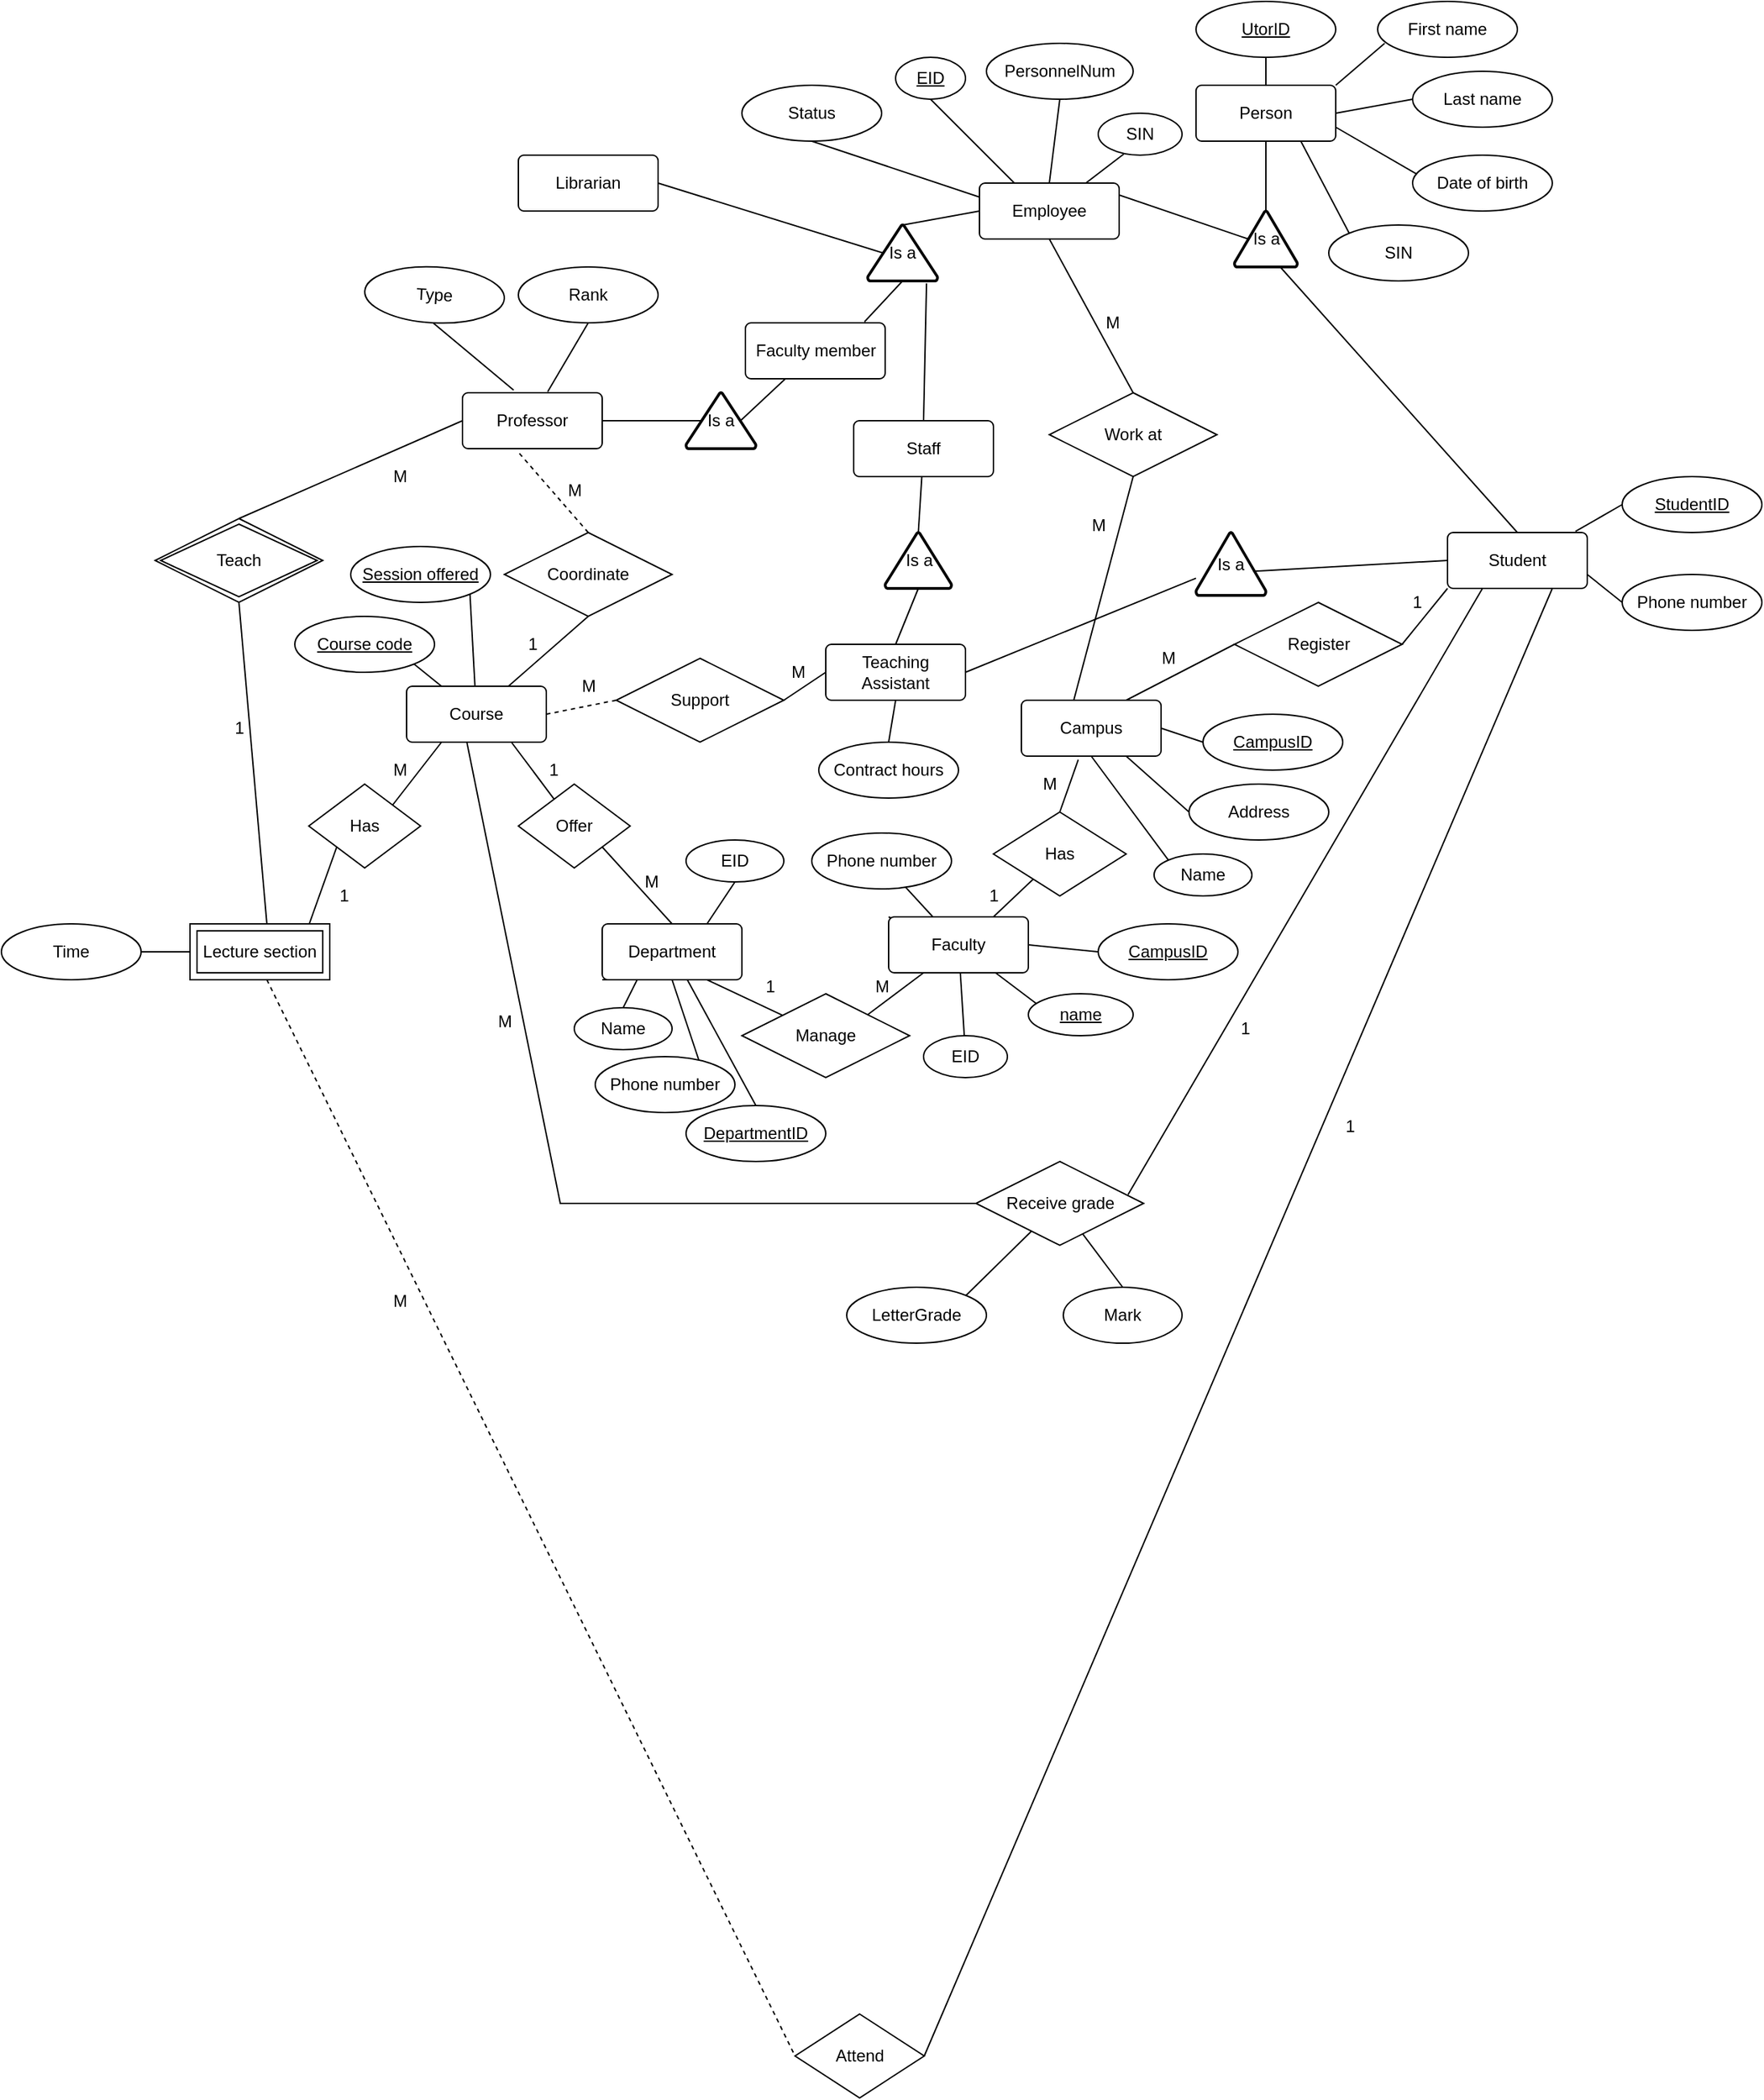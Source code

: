 <mxfile version="14.4.2" type="github">
  <diagram id="R2lEEEUBdFMjLlhIrx00" name="Page-1">
    <mxGraphModel dx="1635" dy="925" grid="1" gridSize="10" guides="1" tooltips="1" connect="1" arrows="0" fold="1" page="1" pageScale="1" pageWidth="850" pageHeight="1100" math="0" shadow="0" extFonts="Permanent Marker^https://fonts.googleapis.com/css?family=Permanent+Marker">
      <root>
        <mxCell id="0" />
        <mxCell id="1" parent="0" />
        <mxCell id="gwg-A6XJW5PX1pOnSBx1-50" style="edgeStyle=none;rounded=0;orthogonalLoop=1;jettySize=auto;html=1;endArrow=none;endFill=0;exitX=0.75;exitY=0;exitDx=0;exitDy=0;" parent="1" source="0r6z_rzIHwYX-zQhmxHH-150" target="hnaVGo4RE-8-AP_m8wNN-59" edge="1">
          <mxGeometry relative="1" as="geometry">
            <mxPoint x="890" y="780" as="sourcePoint" />
          </mxGeometry>
        </mxCell>
        <mxCell id="gwg-A6XJW5PX1pOnSBx1-49" style="edgeStyle=none;rounded=0;orthogonalLoop=1;jettySize=auto;html=1;exitX=1;exitY=0;exitDx=0;exitDy=0;endArrow=none;endFill=0;entryX=0.25;entryY=1;entryDx=0;entryDy=0;" parent="1" source="hnaVGo4RE-8-AP_m8wNN-2" target="0r6z_rzIHwYX-zQhmxHH-150" edge="1">
          <mxGeometry relative="1" as="geometry">
            <mxPoint x="849" y="815" as="targetPoint" />
          </mxGeometry>
        </mxCell>
        <mxCell id="hnaVGo4RE-8-AP_m8wNN-2" value="Manage" style="shape=rhombus;perimeter=rhombusPerimeter;whiteSpace=wrap;html=1;align=center;" parent="1" vertex="1">
          <mxGeometry x="720" y="830" width="120" height="60" as="geometry" />
        </mxCell>
        <mxCell id="gwg-A6XJW5PX1pOnSBx1-48" style="edgeStyle=none;rounded=0;orthogonalLoop=1;jettySize=auto;html=1;exitX=0.75;exitY=1;exitDx=0;exitDy=0;endArrow=none;endFill=0;" parent="1" source="hnaVGo4RE-8-AP_m8wNN-18" target="hnaVGo4RE-8-AP_m8wNN-2" edge="1">
          <mxGeometry relative="1" as="geometry" />
        </mxCell>
        <mxCell id="0r6z_rzIHwYX-zQhmxHH-128" style="edgeStyle=none;rounded=0;orthogonalLoop=1;jettySize=auto;html=1;exitX=0.5;exitY=1;exitDx=0;exitDy=0;entryX=0.75;entryY=0.125;entryDx=0;entryDy=0;entryPerimeter=0;endArrow=none;endFill=0;" edge="1" parent="1" source="hnaVGo4RE-8-AP_m8wNN-18" target="0r6z_rzIHwYX-zQhmxHH-2">
          <mxGeometry relative="1" as="geometry" />
        </mxCell>
        <mxCell id="hnaVGo4RE-8-AP_m8wNN-18" value="Department" style="rounded=1;arcSize=10;whiteSpace=wrap;html=1;align=center;" parent="1" vertex="1">
          <mxGeometry x="620" y="780" width="100" height="40" as="geometry" />
        </mxCell>
        <mxCell id="hnaVGo4RE-8-AP_m8wNN-27" style="edgeStyle=none;rounded=0;orthogonalLoop=1;jettySize=auto;html=1;exitX=0.75;exitY=0;exitDx=0;exitDy=0;startArrow=none;startFill=0;endArrow=none;endFill=0;" parent="1" source="hnaVGo4RE-8-AP_m8wNN-18" target="hnaVGo4RE-8-AP_m8wNN-18" edge="1">
          <mxGeometry relative="1" as="geometry" />
        </mxCell>
        <mxCell id="0r6z_rzIHwYX-zQhmxHH-9" style="rounded=0;orthogonalLoop=1;jettySize=auto;html=1;endArrow=none;endFill=0;entryX=1;entryY=0.5;entryDx=0;entryDy=0;exitX=0;exitY=0.5;exitDx=0;exitDy=0;" edge="1" parent="1" source="0r6z_rzIHwYX-zQhmxHH-153" target="0r6z_rzIHwYX-zQhmxHH-150">
          <mxGeometry relative="1" as="geometry">
            <mxPoint x="980" y="810" as="sourcePoint" />
            <mxPoint x="920" y="798" as="targetPoint" />
          </mxGeometry>
        </mxCell>
        <mxCell id="0r6z_rzIHwYX-zQhmxHH-129" style="edgeStyle=none;rounded=0;orthogonalLoop=1;jettySize=auto;html=1;exitX=0.5;exitY=0;exitDx=0;exitDy=0;endArrow=none;endFill=0;" edge="1" parent="1" source="hnaVGo4RE-8-AP_m8wNN-30" target="hnaVGo4RE-8-AP_m8wNN-18">
          <mxGeometry relative="1" as="geometry" />
        </mxCell>
        <mxCell id="hnaVGo4RE-8-AP_m8wNN-30" value="DepartmentID" style="ellipse;whiteSpace=wrap;html=1;align=center;fontStyle=4;" parent="1" vertex="1">
          <mxGeometry x="680" y="910" width="100" height="40" as="geometry" />
        </mxCell>
        <mxCell id="0r6z_rzIHwYX-zQhmxHH-12" style="edgeStyle=none;rounded=0;orthogonalLoop=1;jettySize=auto;html=1;endArrow=none;endFill=0;" edge="1" parent="1" source="hnaVGo4RE-8-AP_m8wNN-32" target="0r6z_rzIHwYX-zQhmxHH-150">
          <mxGeometry relative="1" as="geometry">
            <mxPoint x="858" y="775" as="targetPoint" />
          </mxGeometry>
        </mxCell>
        <mxCell id="hnaVGo4RE-8-AP_m8wNN-32" value="Phone number" style="ellipse;whiteSpace=wrap;html=1;align=center;" parent="1" vertex="1">
          <mxGeometry x="770" y="715" width="100" height="40" as="geometry" />
        </mxCell>
        <mxCell id="0r6z_rzIHwYX-zQhmxHH-16" style="edgeStyle=none;rounded=0;orthogonalLoop=1;jettySize=auto;html=1;exitX=0.5;exitY=1;exitDx=0;exitDy=0;entryX=0.75;entryY=0;entryDx=0;entryDy=0;endArrow=none;endFill=0;" edge="1" parent="1" source="hnaVGo4RE-8-AP_m8wNN-35" target="hnaVGo4RE-8-AP_m8wNN-18">
          <mxGeometry relative="1" as="geometry" />
        </mxCell>
        <mxCell id="hnaVGo4RE-8-AP_m8wNN-35" value="EID" style="ellipse;whiteSpace=wrap;html=1;align=center;" parent="1" vertex="1">
          <mxGeometry x="680" y="720" width="70" height="30" as="geometry" />
        </mxCell>
        <mxCell id="gwg-A6XJW5PX1pOnSBx1-47" style="edgeStyle=none;rounded=0;orthogonalLoop=1;jettySize=auto;html=1;exitX=1;exitY=1;exitDx=0;exitDy=0;entryX=0.5;entryY=0;entryDx=0;entryDy=0;endArrow=none;endFill=0;" parent="1" source="hnaVGo4RE-8-AP_m8wNN-37" target="hnaVGo4RE-8-AP_m8wNN-18" edge="1">
          <mxGeometry relative="1" as="geometry" />
        </mxCell>
        <mxCell id="hnaVGo4RE-8-AP_m8wNN-37" value="Offer" style="shape=rhombus;perimeter=rhombusPerimeter;whiteSpace=wrap;html=1;align=center;" parent="1" vertex="1">
          <mxGeometry x="560" y="680" width="80" height="60" as="geometry" />
        </mxCell>
        <mxCell id="gwg-A6XJW5PX1pOnSBx1-46" style="edgeStyle=none;rounded=0;orthogonalLoop=1;jettySize=auto;html=1;exitX=0.75;exitY=1;exitDx=0;exitDy=0;endArrow=none;endFill=0;" parent="1" source="hnaVGo4RE-8-AP_m8wNN-40" target="hnaVGo4RE-8-AP_m8wNN-37" edge="1">
          <mxGeometry relative="1" as="geometry" />
        </mxCell>
        <mxCell id="hnaVGo4RE-8-AP_m8wNN-40" value="Course" style="rounded=1;arcSize=10;whiteSpace=wrap;html=1;align=center;" parent="1" vertex="1">
          <mxGeometry x="480" y="610" width="100" height="40" as="geometry" />
        </mxCell>
        <mxCell id="0r6z_rzIHwYX-zQhmxHH-21" style="edgeStyle=none;rounded=0;orthogonalLoop=1;jettySize=auto;html=1;exitX=1;exitY=1;exitDx=0;exitDy=0;entryX=0.25;entryY=0;entryDx=0;entryDy=0;endArrow=none;endFill=0;" edge="1" parent="1" source="hnaVGo4RE-8-AP_m8wNN-46" target="hnaVGo4RE-8-AP_m8wNN-40">
          <mxGeometry relative="1" as="geometry" />
        </mxCell>
        <mxCell id="hnaVGo4RE-8-AP_m8wNN-46" value="Course code" style="ellipse;whiteSpace=wrap;html=1;align=center;fontStyle=4;" parent="1" vertex="1">
          <mxGeometry x="400" y="560" width="100" height="40" as="geometry" />
        </mxCell>
        <mxCell id="0r6z_rzIHwYX-zQhmxHH-23" style="edgeStyle=none;rounded=0;orthogonalLoop=1;jettySize=auto;html=1;exitX=1;exitY=1;exitDx=0;exitDy=0;endArrow=none;endFill=0;" edge="1" parent="1" source="hnaVGo4RE-8-AP_m8wNN-48" target="hnaVGo4RE-8-AP_m8wNN-40">
          <mxGeometry relative="1" as="geometry" />
        </mxCell>
        <mxCell id="hnaVGo4RE-8-AP_m8wNN-48" value="Session offered" style="ellipse;whiteSpace=wrap;html=1;align=center;fontStyle=4;" parent="1" vertex="1">
          <mxGeometry x="440" y="510" width="100" height="40" as="geometry" />
        </mxCell>
        <mxCell id="gwg-A6XJW5PX1pOnSBx1-9" style="edgeStyle=none;rounded=0;orthogonalLoop=1;jettySize=auto;html=1;exitX=0.5;exitY=0;exitDx=0;exitDy=0;entryX=0.4;entryY=1.064;entryDx=0;entryDy=0;entryPerimeter=0;endArrow=none;endFill=0;dashed=1;" parent="1" source="hnaVGo4RE-8-AP_m8wNN-52" target="hnaVGo4RE-8-AP_m8wNN-57" edge="1">
          <mxGeometry relative="1" as="geometry" />
        </mxCell>
        <mxCell id="gwg-A6XJW5PX1pOnSBx1-12" style="edgeStyle=none;rounded=0;orthogonalLoop=1;jettySize=auto;html=1;exitX=0.5;exitY=1;exitDx=0;exitDy=0;endArrow=none;endFill=0;" parent="1" source="hnaVGo4RE-8-AP_m8wNN-52" target="hnaVGo4RE-8-AP_m8wNN-40" edge="1">
          <mxGeometry relative="1" as="geometry" />
        </mxCell>
        <mxCell id="hnaVGo4RE-8-AP_m8wNN-52" value="Coordinate" style="shape=rhombus;perimeter=rhombusPerimeter;whiteSpace=wrap;html=1;align=center;" parent="1" vertex="1">
          <mxGeometry x="550" y="500" width="120" height="60" as="geometry" />
        </mxCell>
        <mxCell id="hnaVGo4RE-8-AP_m8wNN-53" style="edgeStyle=none;rounded=0;orthogonalLoop=1;jettySize=auto;html=1;exitX=0.25;exitY=1;exitDx=0;exitDy=0;entryX=0;entryY=1;entryDx=0;entryDy=0;startArrow=none;startFill=0;endArrow=none;endFill=0;" parent="1" source="hnaVGo4RE-8-AP_m8wNN-18" target="hnaVGo4RE-8-AP_m8wNN-18" edge="1">
          <mxGeometry relative="1" as="geometry" />
        </mxCell>
        <mxCell id="gwg-A6XJW5PX1pOnSBx1-17" style="edgeStyle=none;rounded=0;orthogonalLoop=1;jettySize=auto;html=1;endArrow=none;endFill=0;exitX=0.78;exitY=0.5;exitDx=0;exitDy=0;exitPerimeter=0;" parent="1" source="0r6z_rzIHwYX-zQhmxHH-45" target="0r6z_rzIHwYX-zQhmxHH-43" edge="1">
          <mxGeometry relative="1" as="geometry">
            <mxPoint x="723" y="410" as="sourcePoint" />
            <mxPoint x="730.432" y="386.128" as="targetPoint" />
          </mxGeometry>
        </mxCell>
        <mxCell id="0r6z_rzIHwYX-zQhmxHH-46" style="edgeStyle=none;rounded=0;orthogonalLoop=1;jettySize=auto;html=1;exitX=1;exitY=0.5;exitDx=0;exitDy=0;entryX=0.22;entryY=0.5;entryDx=0;entryDy=0;entryPerimeter=0;endArrow=none;endFill=0;" edge="1" parent="1" source="hnaVGo4RE-8-AP_m8wNN-57" target="0r6z_rzIHwYX-zQhmxHH-45">
          <mxGeometry relative="1" as="geometry" />
        </mxCell>
        <mxCell id="hnaVGo4RE-8-AP_m8wNN-57" value="Professor" style="rounded=1;arcSize=10;whiteSpace=wrap;html=1;align=center;" parent="1" vertex="1">
          <mxGeometry x="520" y="400" width="100" height="40" as="geometry" />
        </mxCell>
        <mxCell id="gwg-A6XJW5PX1pOnSBx1-51" style="edgeStyle=none;rounded=0;orthogonalLoop=1;jettySize=auto;html=1;exitX=0.5;exitY=0;exitDx=0;exitDy=0;entryX=0.407;entryY=1.064;entryDx=0;entryDy=0;entryPerimeter=0;endArrow=none;endFill=0;" parent="1" source="hnaVGo4RE-8-AP_m8wNN-59" target="hnaVGo4RE-8-AP_m8wNN-140" edge="1">
          <mxGeometry relative="1" as="geometry" />
        </mxCell>
        <mxCell id="hnaVGo4RE-8-AP_m8wNN-59" value="Has" style="shape=rhombus;perimeter=rhombusPerimeter;whiteSpace=wrap;html=1;align=center;" parent="1" vertex="1">
          <mxGeometry x="900" y="700" width="95" height="60" as="geometry" />
        </mxCell>
        <mxCell id="gwg-A6XJW5PX1pOnSBx1-31" style="edgeStyle=none;rounded=0;orthogonalLoop=1;jettySize=auto;html=1;exitX=0.5;exitY=1;exitDx=0;exitDy=0;entryX=0;entryY=0.5;entryDx=0;entryDy=0;endArrow=none;endFill=0;dashed=1;" parent="1" target="hnaVGo4RE-8-AP_m8wNN-82" edge="1">
          <mxGeometry relative="1" as="geometry">
            <mxPoint x="380" y="820" as="sourcePoint" />
          </mxGeometry>
        </mxCell>
        <mxCell id="0r6z_rzIHwYX-zQhmxHH-140" style="edgeStyle=none;rounded=0;orthogonalLoop=1;jettySize=auto;html=1;exitX=0;exitY=0.5;exitDx=0;exitDy=0;entryX=1;entryY=0.5;entryDx=0;entryDy=0;endArrow=none;endFill=0;" edge="1" parent="1" target="hnaVGo4RE-8-AP_m8wNN-69">
          <mxGeometry relative="1" as="geometry">
            <mxPoint x="330" y="800" as="sourcePoint" />
          </mxGeometry>
        </mxCell>
        <mxCell id="gwg-A6XJW5PX1pOnSBx1-7" style="rounded=0;orthogonalLoop=1;jettySize=auto;html=1;exitX=0.5;exitY=0;exitDx=0;exitDy=0;entryX=0;entryY=0.5;entryDx=0;entryDy=0;endArrow=none;endFill=0;" parent="1" source="0r6z_rzIHwYX-zQhmxHH-145" target="hnaVGo4RE-8-AP_m8wNN-57" edge="1">
          <mxGeometry relative="1" as="geometry" />
        </mxCell>
        <mxCell id="gwg-A6XJW5PX1pOnSBx1-28" style="edgeStyle=none;rounded=0;orthogonalLoop=1;jettySize=auto;html=1;exitX=0.5;exitY=1;exitDx=0;exitDy=0;entryX=0.5;entryY=0;entryDx=0;entryDy=0;endArrow=none;endFill=0;" parent="1" source="0r6z_rzIHwYX-zQhmxHH-145" edge="1">
          <mxGeometry relative="1" as="geometry">
            <mxPoint x="380" y="780" as="targetPoint" />
          </mxGeometry>
        </mxCell>
        <mxCell id="hnaVGo4RE-8-AP_m8wNN-66" style="edgeStyle=none;rounded=0;orthogonalLoop=1;jettySize=auto;html=1;exitX=1;exitY=1;exitDx=0;exitDy=0;startArrow=none;startFill=0;endArrow=none;endFill=0;" parent="1" source="hnaVGo4RE-8-AP_m8wNN-52" target="hnaVGo4RE-8-AP_m8wNN-52" edge="1">
          <mxGeometry relative="1" as="geometry" />
        </mxCell>
        <mxCell id="hnaVGo4RE-8-AP_m8wNN-69" value="Time" style="ellipse;whiteSpace=wrap;html=1;align=center;" parent="1" vertex="1">
          <mxGeometry x="190" y="780" width="100" height="40" as="geometry" />
        </mxCell>
        <mxCell id="hnaVGo4RE-8-AP_m8wNN-76" style="edgeStyle=none;rounded=0;orthogonalLoop=1;jettySize=auto;html=1;exitX=1;exitY=1;exitDx=0;exitDy=0;startArrow=none;startFill=0;endArrow=none;endFill=0;" parent="1" edge="1">
          <mxGeometry relative="1" as="geometry">
            <mxPoint x="405" y="515" as="sourcePoint" />
            <mxPoint x="405" y="515" as="targetPoint" />
          </mxGeometry>
        </mxCell>
        <mxCell id="gwg-A6XJW5PX1pOnSBx1-30" style="edgeStyle=none;rounded=0;orthogonalLoop=1;jettySize=auto;html=1;exitX=1;exitY=0.5;exitDx=0;exitDy=0;endArrow=none;endFill=0;entryX=0.75;entryY=1;entryDx=0;entryDy=0;" parent="1" source="hnaVGo4RE-8-AP_m8wNN-82" target="gwg-A6XJW5PX1pOnSBx1-2" edge="1">
          <mxGeometry relative="1" as="geometry">
            <mxPoint x="1310" y="544" as="targetPoint" />
          </mxGeometry>
        </mxCell>
        <mxCell id="hnaVGo4RE-8-AP_m8wNN-82" value="Attend" style="shape=rhombus;perimeter=rhombusPerimeter;whiteSpace=wrap;html=1;align=center;" parent="1" vertex="1">
          <mxGeometry x="758" y="1560" width="92.5" height="60" as="geometry" />
        </mxCell>
        <mxCell id="hnaVGo4RE-8-AP_m8wNN-92" value="M" style="text;html=1;align=center;verticalAlign=middle;resizable=0;points=[];autosize=1;" parent="1" vertex="1">
          <mxGeometry x="460" y="1040" width="30" height="20" as="geometry" />
        </mxCell>
        <mxCell id="0r6z_rzIHwYX-zQhmxHH-56" style="edgeStyle=none;rounded=0;orthogonalLoop=1;jettySize=auto;html=1;exitX=0.5;exitY=0;exitDx=0;exitDy=0;endArrow=none;endFill=0;" edge="1" parent="1" source="hnaVGo4RE-8-AP_m8wNN-94" target="0r6z_rzIHwYX-zQhmxHH-57">
          <mxGeometry relative="1" as="geometry">
            <mxPoint x="1095" y="140" as="targetPoint" />
          </mxGeometry>
        </mxCell>
        <mxCell id="0r6z_rzIHwYX-zQhmxHH-62" style="edgeStyle=none;rounded=0;orthogonalLoop=1;jettySize=auto;html=1;exitX=0.75;exitY=1;exitDx=0;exitDy=0;entryX=0;entryY=0;entryDx=0;entryDy=0;endArrow=none;endFill=0;" edge="1" parent="1" source="hnaVGo4RE-8-AP_m8wNN-94" target="0r6z_rzIHwYX-zQhmxHH-61">
          <mxGeometry relative="1" as="geometry" />
        </mxCell>
        <mxCell id="0r6z_rzIHwYX-zQhmxHH-63" style="edgeStyle=none;rounded=0;orthogonalLoop=1;jettySize=auto;html=1;exitX=1;exitY=0.75;exitDx=0;exitDy=0;entryX=0.032;entryY=0.342;entryDx=0;entryDy=0;entryPerimeter=0;endArrow=none;endFill=0;" edge="1" parent="1" source="hnaVGo4RE-8-AP_m8wNN-94" target="0r6z_rzIHwYX-zQhmxHH-60">
          <mxGeometry relative="1" as="geometry" />
        </mxCell>
        <mxCell id="0r6z_rzIHwYX-zQhmxHH-65" style="edgeStyle=none;rounded=0;orthogonalLoop=1;jettySize=auto;html=1;exitX=1;exitY=0;exitDx=0;exitDy=0;entryX=0.05;entryY=0.75;entryDx=0;entryDy=0;entryPerimeter=0;endArrow=none;endFill=0;" edge="1" parent="1" source="hnaVGo4RE-8-AP_m8wNN-94" target="0r6z_rzIHwYX-zQhmxHH-58">
          <mxGeometry relative="1" as="geometry" />
        </mxCell>
        <mxCell id="hnaVGo4RE-8-AP_m8wNN-94" value="Person" style="rounded=1;arcSize=10;whiteSpace=wrap;html=1;align=center;" parent="1" vertex="1">
          <mxGeometry x="1045" y="180" width="100" height="40" as="geometry" />
        </mxCell>
        <mxCell id="gwg-A6XJW5PX1pOnSBx1-32" style="edgeStyle=none;rounded=0;orthogonalLoop=1;jettySize=auto;html=1;exitX=0.5;exitY=0;exitDx=0;exitDy=0;exitPerimeter=0;entryX=0.5;entryY=1;entryDx=0;entryDy=0;endArrow=none;endFill=0;" parent="1" source="hnaVGo4RE-8-AP_m8wNN-96" target="hnaVGo4RE-8-AP_m8wNN-94" edge="1">
          <mxGeometry relative="1" as="geometry" />
        </mxCell>
        <mxCell id="hnaVGo4RE-8-AP_m8wNN-96" value="Is a" style="strokeWidth=2;html=1;shape=mxgraph.flowchart.extract_or_measurement;whiteSpace=wrap;" parent="1" vertex="1">
          <mxGeometry x="1072.5" y="270" width="45" height="40" as="geometry" />
        </mxCell>
        <mxCell id="gwg-A6XJW5PX1pOnSBx1-33" style="edgeStyle=none;rounded=0;orthogonalLoop=1;jettySize=auto;html=1;exitX=0.75;exitY=0;exitDx=0;exitDy=0;entryX=0.22;entryY=0.5;entryDx=0;entryDy=0;entryPerimeter=0;endArrow=none;endFill=0;" parent="1" source="hnaVGo4RE-8-AP_m8wNN-99" target="hnaVGo4RE-8-AP_m8wNN-96" edge="1">
          <mxGeometry relative="1" as="geometry" />
        </mxCell>
        <mxCell id="gwg-A6XJW5PX1pOnSBx1-58" style="edgeStyle=none;rounded=0;orthogonalLoop=1;jettySize=auto;html=1;exitX=0.5;exitY=1;exitDx=0;exitDy=0;entryX=0.5;entryY=0;entryDx=0;entryDy=0;endArrow=none;endFill=0;" parent="1" source="hnaVGo4RE-8-AP_m8wNN-99" target="gwg-A6XJW5PX1pOnSBx1-57" edge="1">
          <mxGeometry relative="1" as="geometry" />
        </mxCell>
        <mxCell id="hnaVGo4RE-8-AP_m8wNN-99" value="Employee" style="rounded=1;arcSize=10;whiteSpace=wrap;html=1;align=center;" parent="1" vertex="1">
          <mxGeometry x="890" y="250" width="100" height="40" as="geometry" />
        </mxCell>
        <mxCell id="gwg-A6XJW5PX1pOnSBx1-20" style="edgeStyle=none;rounded=0;orthogonalLoop=1;jettySize=auto;html=1;exitX=0.5;exitY=1;exitDx=0;exitDy=0;exitPerimeter=0;entryX=0.5;entryY=0;entryDx=0;entryDy=0;endArrow=none;endFill=0;" parent="1" source="hnaVGo4RE-8-AP_m8wNN-101" target="hnaVGo4RE-8-AP_m8wNN-113" edge="1">
          <mxGeometry relative="1" as="geometry" />
        </mxCell>
        <mxCell id="hnaVGo4RE-8-AP_m8wNN-101" value="Is a" style="strokeWidth=2;html=1;shape=mxgraph.flowchart.extract_or_measurement;whiteSpace=wrap;" parent="1" vertex="1">
          <mxGeometry x="822.5" y="500" width="47.5" height="40" as="geometry" />
        </mxCell>
        <mxCell id="gwg-A6XJW5PX1pOnSBx1-14" style="edgeStyle=none;rounded=0;orthogonalLoop=1;jettySize=auto;html=1;endArrow=none;endFill=0;entryX=0.5;entryY=0;entryDx=0;entryDy=0;entryPerimeter=0;" parent="1" source="hnaVGo4RE-8-AP_m8wNN-107" target="hnaVGo4RE-8-AP_m8wNN-101" edge="1">
          <mxGeometry relative="1" as="geometry">
            <mxPoint x="750" y="500" as="targetPoint" />
          </mxGeometry>
        </mxCell>
        <mxCell id="gwg-A6XJW5PX1pOnSBx1-16" style="edgeStyle=none;rounded=0;orthogonalLoop=1;jettySize=auto;html=1;exitX=0.5;exitY=0;exitDx=0;exitDy=0;entryX=0.842;entryY=1.043;entryDx=0;entryDy=0;entryPerimeter=0;endArrow=none;endFill=0;" parent="1" source="hnaVGo4RE-8-AP_m8wNN-107" target="hnaVGo4RE-8-AP_m8wNN-126" edge="1">
          <mxGeometry relative="1" as="geometry" />
        </mxCell>
        <mxCell id="hnaVGo4RE-8-AP_m8wNN-107" value="Staff" style="rounded=1;arcSize=10;whiteSpace=wrap;html=1;align=center;" parent="1" vertex="1">
          <mxGeometry x="800" y="420" width="100" height="40" as="geometry" />
        </mxCell>
        <mxCell id="hnaVGo4RE-8-AP_m8wNN-108" value="Is a" style="strokeWidth=2;html=1;shape=mxgraph.flowchart.extract_or_measurement;whiteSpace=wrap;" parent="1" vertex="1">
          <mxGeometry x="1045" y="500" width="50" height="45" as="geometry" />
        </mxCell>
        <mxCell id="gwg-A6XJW5PX1pOnSBx1-18" style="edgeStyle=none;rounded=0;orthogonalLoop=1;jettySize=auto;html=1;exitX=1;exitY=0.5;exitDx=0;exitDy=0;entryX=0.22;entryY=0.5;entryDx=0;entryDy=0;entryPerimeter=0;endArrow=none;endFill=0;" parent="1" source="hnaVGo4RE-8-AP_m8wNN-109" target="hnaVGo4RE-8-AP_m8wNN-126" edge="1">
          <mxGeometry relative="1" as="geometry" />
        </mxCell>
        <mxCell id="hnaVGo4RE-8-AP_m8wNN-109" value="Librarian" style="rounded=1;arcSize=10;whiteSpace=wrap;html=1;align=center;" parent="1" vertex="1">
          <mxGeometry x="560" y="230" width="100" height="40" as="geometry" />
        </mxCell>
        <mxCell id="gwg-A6XJW5PX1pOnSBx1-21" style="edgeStyle=none;rounded=0;orthogonalLoop=1;jettySize=auto;html=1;exitX=0;exitY=0.5;exitDx=0;exitDy=0;entryX=1;entryY=0.5;entryDx=0;entryDy=0;endArrow=none;endFill=0;" parent="1" source="hnaVGo4RE-8-AP_m8wNN-113" target="hnaVGo4RE-8-AP_m8wNN-137" edge="1">
          <mxGeometry relative="1" as="geometry" />
        </mxCell>
        <mxCell id="gwg-A6XJW5PX1pOnSBx1-53" style="edgeStyle=none;rounded=0;orthogonalLoop=1;jettySize=auto;html=1;exitX=1;exitY=0.5;exitDx=0;exitDy=0;endArrow=none;endFill=0;" parent="1" source="hnaVGo4RE-8-AP_m8wNN-113" target="hnaVGo4RE-8-AP_m8wNN-108" edge="1">
          <mxGeometry relative="1" as="geometry" />
        </mxCell>
        <mxCell id="0r6z_rzIHwYX-zQhmxHH-25" style="edgeStyle=none;rounded=0;orthogonalLoop=1;jettySize=auto;html=1;exitX=0.5;exitY=1;exitDx=0;exitDy=0;entryX=0.5;entryY=0;entryDx=0;entryDy=0;endArrow=none;endFill=0;" edge="1" parent="1" source="hnaVGo4RE-8-AP_m8wNN-113" target="0r6z_rzIHwYX-zQhmxHH-24">
          <mxGeometry relative="1" as="geometry" />
        </mxCell>
        <mxCell id="hnaVGo4RE-8-AP_m8wNN-113" value="Teaching Assistant" style="rounded=1;arcSize=10;whiteSpace=wrap;html=1;align=center;" parent="1" vertex="1">
          <mxGeometry x="780" y="580" width="100" height="40" as="geometry" />
        </mxCell>
        <mxCell id="hnaVGo4RE-8-AP_m8wNN-114" style="edgeStyle=none;rounded=0;orthogonalLoop=1;jettySize=auto;html=1;exitX=0.5;exitY=1;exitDx=0;exitDy=0;startArrow=none;startFill=0;endArrow=none;endFill=0;" parent="1" source="hnaVGo4RE-8-AP_m8wNN-109" target="hnaVGo4RE-8-AP_m8wNN-109" edge="1">
          <mxGeometry relative="1" as="geometry" />
        </mxCell>
        <mxCell id="gwg-A6XJW5PX1pOnSBx1-37" style="edgeStyle=none;rounded=0;orthogonalLoop=1;jettySize=auto;html=1;exitX=0.5;exitY=0;exitDx=0;exitDy=0;exitPerimeter=0;endArrow=none;endFill=0;entryX=0;entryY=0.5;entryDx=0;entryDy=0;" parent="1" source="hnaVGo4RE-8-AP_m8wNN-126" target="hnaVGo4RE-8-AP_m8wNN-99" edge="1">
          <mxGeometry relative="1" as="geometry">
            <mxPoint x="880" y="271" as="targetPoint" />
          </mxGeometry>
        </mxCell>
        <mxCell id="0r6z_rzIHwYX-zQhmxHH-44" style="edgeStyle=none;rounded=0;orthogonalLoop=1;jettySize=auto;html=1;exitX=0.5;exitY=1;exitDx=0;exitDy=0;exitPerimeter=0;entryX=0.852;entryY=-0.019;entryDx=0;entryDy=0;entryPerimeter=0;endArrow=none;endFill=0;" edge="1" parent="1" source="hnaVGo4RE-8-AP_m8wNN-126" target="0r6z_rzIHwYX-zQhmxHH-43">
          <mxGeometry relative="1" as="geometry" />
        </mxCell>
        <mxCell id="hnaVGo4RE-8-AP_m8wNN-126" value="Is a" style="strokeWidth=2;html=1;shape=mxgraph.flowchart.extract_or_measurement;whiteSpace=wrap;" parent="1" vertex="1">
          <mxGeometry x="810" y="280" width="50" height="40" as="geometry" />
        </mxCell>
        <mxCell id="gwg-A6XJW5PX1pOnSBx1-15" style="edgeStyle=none;rounded=0;orthogonalLoop=1;jettySize=auto;html=1;exitX=0;exitY=0.5;exitDx=0;exitDy=0;endArrow=none;endFill=0;entryX=1;entryY=0.5;entryDx=0;entryDy=0;dashed=1;" parent="1" source="hnaVGo4RE-8-AP_m8wNN-137" target="hnaVGo4RE-8-AP_m8wNN-40" edge="1">
          <mxGeometry relative="1" as="geometry">
            <mxPoint x="560" y="630" as="targetPoint" />
          </mxGeometry>
        </mxCell>
        <mxCell id="hnaVGo4RE-8-AP_m8wNN-137" value="Support" style="shape=rhombus;perimeter=rhombusPerimeter;whiteSpace=wrap;html=1;align=center;" parent="1" vertex="1">
          <mxGeometry x="630" y="590" width="120" height="60" as="geometry" />
        </mxCell>
        <mxCell id="0r6z_rzIHwYX-zQhmxHH-51" style="edgeStyle=none;rounded=0;orthogonalLoop=1;jettySize=auto;html=1;exitX=1;exitY=0.5;exitDx=0;exitDy=0;entryX=0;entryY=0.5;entryDx=0;entryDy=0;endArrow=none;endFill=0;" edge="1" parent="1" source="hnaVGo4RE-8-AP_m8wNN-140" target="0r6z_rzIHwYX-zQhmxHH-50">
          <mxGeometry relative="1" as="geometry" />
        </mxCell>
        <mxCell id="0r6z_rzIHwYX-zQhmxHH-53" style="edgeStyle=none;rounded=0;orthogonalLoop=1;jettySize=auto;html=1;exitX=0.75;exitY=1;exitDx=0;exitDy=0;entryX=0;entryY=0.5;entryDx=0;entryDy=0;endArrow=none;endFill=0;" edge="1" parent="1" source="hnaVGo4RE-8-AP_m8wNN-140" target="0r6z_rzIHwYX-zQhmxHH-52">
          <mxGeometry relative="1" as="geometry" />
        </mxCell>
        <mxCell id="0r6z_rzIHwYX-zQhmxHH-55" style="edgeStyle=none;rounded=0;orthogonalLoop=1;jettySize=auto;html=1;exitX=0.5;exitY=1;exitDx=0;exitDy=0;entryX=0;entryY=0;entryDx=0;entryDy=0;endArrow=none;endFill=0;" edge="1" parent="1" source="hnaVGo4RE-8-AP_m8wNN-140" target="0r6z_rzIHwYX-zQhmxHH-54">
          <mxGeometry relative="1" as="geometry" />
        </mxCell>
        <mxCell id="hnaVGo4RE-8-AP_m8wNN-140" value="Campus" style="rounded=1;arcSize=10;whiteSpace=wrap;html=1;align=center;" parent="1" vertex="1">
          <mxGeometry x="920" y="620" width="100" height="40" as="geometry" />
        </mxCell>
        <mxCell id="gwg-A6XJW5PX1pOnSBx1-22" style="edgeStyle=none;rounded=0;orthogonalLoop=1;jettySize=auto;html=1;exitX=1;exitY=0;exitDx=0;exitDy=0;endArrow=none;endFill=0;entryX=0.25;entryY=1;entryDx=0;entryDy=0;" parent="1" source="hnaVGo4RE-8-AP_m8wNN-143" target="hnaVGo4RE-8-AP_m8wNN-40" edge="1">
          <mxGeometry relative="1" as="geometry">
            <mxPoint x="520" y="650" as="targetPoint" />
          </mxGeometry>
        </mxCell>
        <mxCell id="gwg-A6XJW5PX1pOnSBx1-40" style="edgeStyle=none;rounded=0;orthogonalLoop=1;jettySize=auto;html=1;exitX=0;exitY=1;exitDx=0;exitDy=0;endArrow=none;endFill=0;" parent="1" source="hnaVGo4RE-8-AP_m8wNN-143" edge="1">
          <mxGeometry relative="1" as="geometry">
            <mxPoint x="410" y="781" as="targetPoint" />
          </mxGeometry>
        </mxCell>
        <mxCell id="hnaVGo4RE-8-AP_m8wNN-143" value="Has" style="shape=rhombus;perimeter=rhombusPerimeter;whiteSpace=wrap;html=1;align=center;" parent="1" vertex="1">
          <mxGeometry x="410" y="680" width="80" height="60" as="geometry" />
        </mxCell>
        <mxCell id="gwg-A6XJW5PX1pOnSBx1-34" style="edgeStyle=none;rounded=0;orthogonalLoop=1;jettySize=auto;html=1;exitX=0.5;exitY=0;exitDx=0;exitDy=0;endArrow=none;endFill=0;entryX=0.718;entryY=0.987;entryDx=0;entryDy=0;entryPerimeter=0;" parent="1" source="gwg-A6XJW5PX1pOnSBx1-2" target="hnaVGo4RE-8-AP_m8wNN-96" edge="1">
          <mxGeometry relative="1" as="geometry">
            <mxPoint x="994" y="220" as="targetPoint" />
          </mxGeometry>
        </mxCell>
        <mxCell id="gwg-A6XJW5PX1pOnSBx1-39" style="edgeStyle=none;rounded=0;orthogonalLoop=1;jettySize=auto;html=1;exitX=0;exitY=0.5;exitDx=0;exitDy=0;endArrow=none;endFill=0;entryX=0.818;entryY=0.617;entryDx=0;entryDy=0;entryPerimeter=0;" parent="1" source="gwg-A6XJW5PX1pOnSBx1-2" target="hnaVGo4RE-8-AP_m8wNN-108" edge="1">
          <mxGeometry relative="1" as="geometry" />
        </mxCell>
        <mxCell id="0r6z_rzIHwYX-zQhmxHH-32" style="edgeStyle=none;rounded=0;orthogonalLoop=1;jettySize=auto;html=1;exitX=1;exitY=0.75;exitDx=0;exitDy=0;entryX=0;entryY=0.5;entryDx=0;entryDy=0;endArrow=none;endFill=0;" edge="1" parent="1" source="gwg-A6XJW5PX1pOnSBx1-2" target="0r6z_rzIHwYX-zQhmxHH-1">
          <mxGeometry relative="1" as="geometry" />
        </mxCell>
        <mxCell id="0r6z_rzIHwYX-zQhmxHH-131" style="edgeStyle=none;rounded=0;orthogonalLoop=1;jettySize=auto;html=1;exitX=0.25;exitY=1;exitDx=0;exitDy=0;endArrow=none;endFill=0;entryX=0.907;entryY=0.395;entryDx=0;entryDy=0;entryPerimeter=0;" edge="1" parent="1" source="gwg-A6XJW5PX1pOnSBx1-2" target="0r6z_rzIHwYX-zQhmxHH-105">
          <mxGeometry relative="1" as="geometry" />
        </mxCell>
        <mxCell id="gwg-A6XJW5PX1pOnSBx1-2" value="Student" style="rounded=1;arcSize=10;whiteSpace=wrap;html=1;align=center;" parent="1" vertex="1">
          <mxGeometry x="1225" y="500" width="100" height="40" as="geometry" />
        </mxCell>
        <mxCell id="gwg-A6XJW5PX1pOnSBx1-13" style="edgeStyle=none;rounded=0;orthogonalLoop=1;jettySize=auto;html=1;exitX=1;exitY=1;exitDx=0;exitDy=0;endArrow=none;endFill=0;" parent="1" source="hnaVGo4RE-8-AP_m8wNN-137" target="hnaVGo4RE-8-AP_m8wNN-137" edge="1">
          <mxGeometry relative="1" as="geometry" />
        </mxCell>
        <mxCell id="gwg-A6XJW5PX1pOnSBx1-19" style="edgeStyle=none;rounded=0;orthogonalLoop=1;jettySize=auto;html=1;exitX=0;exitY=1;exitDx=0;exitDy=0;endArrow=none;endFill=0;" parent="1" source="hnaVGo4RE-8-AP_m8wNN-137" target="hnaVGo4RE-8-AP_m8wNN-137" edge="1">
          <mxGeometry relative="1" as="geometry" />
        </mxCell>
        <mxCell id="gwg-A6XJW5PX1pOnSBx1-29" style="edgeStyle=none;rounded=0;orthogonalLoop=1;jettySize=auto;html=1;exitX=0.75;exitY=1;exitDx=0;exitDy=0;endArrow=none;endFill=0;" parent="1" source="hnaVGo4RE-8-AP_m8wNN-107" target="hnaVGo4RE-8-AP_m8wNN-107" edge="1">
          <mxGeometry relative="1" as="geometry" />
        </mxCell>
        <mxCell id="gwg-A6XJW5PX1pOnSBx1-55" style="edgeStyle=none;rounded=0;orthogonalLoop=1;jettySize=auto;html=1;exitX=0;exitY=0.5;exitDx=0;exitDy=0;entryX=0.75;entryY=0;entryDx=0;entryDy=0;endArrow=none;endFill=0;" parent="1" source="gwg-A6XJW5PX1pOnSBx1-54" target="hnaVGo4RE-8-AP_m8wNN-140" edge="1">
          <mxGeometry relative="1" as="geometry" />
        </mxCell>
        <mxCell id="gwg-A6XJW5PX1pOnSBx1-56" style="edgeStyle=none;rounded=0;orthogonalLoop=1;jettySize=auto;html=1;exitX=1;exitY=0.5;exitDx=0;exitDy=0;entryX=0;entryY=1;entryDx=0;entryDy=0;endArrow=none;endFill=0;" parent="1" source="gwg-A6XJW5PX1pOnSBx1-54" target="gwg-A6XJW5PX1pOnSBx1-2" edge="1">
          <mxGeometry relative="1" as="geometry" />
        </mxCell>
        <mxCell id="gwg-A6XJW5PX1pOnSBx1-54" value="Register" style="shape=rhombus;perimeter=rhombusPerimeter;whiteSpace=wrap;html=1;align=center;" parent="1" vertex="1">
          <mxGeometry x="1072.5" y="550" width="120" height="60" as="geometry" />
        </mxCell>
        <mxCell id="gwg-A6XJW5PX1pOnSBx1-59" style="edgeStyle=none;rounded=0;orthogonalLoop=1;jettySize=auto;html=1;exitX=0.5;exitY=1;exitDx=0;exitDy=0;entryX=0.375;entryY=0;entryDx=0;entryDy=0;entryPerimeter=0;endArrow=none;endFill=0;" parent="1" source="gwg-A6XJW5PX1pOnSBx1-57" target="hnaVGo4RE-8-AP_m8wNN-140" edge="1">
          <mxGeometry relative="1" as="geometry" />
        </mxCell>
        <mxCell id="gwg-A6XJW5PX1pOnSBx1-57" value="Work at" style="shape=rhombus;perimeter=rhombusPerimeter;whiteSpace=wrap;html=1;align=center;" parent="1" vertex="1">
          <mxGeometry x="940" y="400" width="120" height="60" as="geometry" />
        </mxCell>
        <mxCell id="0r6z_rzIHwYX-zQhmxHH-1" value="Phone number" style="ellipse;whiteSpace=wrap;html=1;align=center;" vertex="1" parent="1">
          <mxGeometry x="1350" y="530" width="100" height="40" as="geometry" />
        </mxCell>
        <mxCell id="0r6z_rzIHwYX-zQhmxHH-2" value="Phone number" style="ellipse;whiteSpace=wrap;html=1;align=center;" vertex="1" parent="1">
          <mxGeometry x="615" y="875" width="100" height="40" as="geometry" />
        </mxCell>
        <mxCell id="0r6z_rzIHwYX-zQhmxHH-11" style="edgeStyle=none;rounded=0;orthogonalLoop=1;jettySize=auto;html=1;endArrow=none;endFill=0;entryX=0.513;entryY=1;entryDx=0;entryDy=0;entryPerimeter=0;" edge="1" parent="1" source="0r6z_rzIHwYX-zQhmxHH-7" target="0r6z_rzIHwYX-zQhmxHH-150">
          <mxGeometry relative="1" as="geometry">
            <mxPoint x="876.25" y="815" as="targetPoint" />
          </mxGeometry>
        </mxCell>
        <mxCell id="0r6z_rzIHwYX-zQhmxHH-7" value="EID" style="ellipse;whiteSpace=wrap;html=1;align=center;" vertex="1" parent="1">
          <mxGeometry x="850" y="860" width="60" height="30" as="geometry" />
        </mxCell>
        <mxCell id="0r6z_rzIHwYX-zQhmxHH-10" style="edgeStyle=none;rounded=0;orthogonalLoop=1;jettySize=auto;html=1;exitX=0;exitY=0;exitDx=0;exitDy=0;endArrow=none;endFill=0;" edge="1" parent="1" source="0r6z_rzIHwYX-zQhmxHH-150">
          <mxGeometry relative="1" as="geometry">
            <mxPoint x="900.813" y="815" as="targetPoint" />
          </mxGeometry>
        </mxCell>
        <mxCell id="0r6z_rzIHwYX-zQhmxHH-127" style="edgeStyle=none;rounded=0;orthogonalLoop=1;jettySize=auto;html=1;exitX=0.5;exitY=0;exitDx=0;exitDy=0;entryX=0.25;entryY=1;entryDx=0;entryDy=0;endArrow=none;endFill=0;" edge="1" parent="1" source="0r6z_rzIHwYX-zQhmxHH-14" target="hnaVGo4RE-8-AP_m8wNN-18">
          <mxGeometry relative="1" as="geometry" />
        </mxCell>
        <mxCell id="0r6z_rzIHwYX-zQhmxHH-14" value="Name" style="ellipse;whiteSpace=wrap;html=1;align=center;" vertex="1" parent="1">
          <mxGeometry x="600" y="840" width="70" height="30" as="geometry" />
        </mxCell>
        <mxCell id="0r6z_rzIHwYX-zQhmxHH-24" value="Contract hours" style="ellipse;whiteSpace=wrap;html=1;align=center;" vertex="1" parent="1">
          <mxGeometry x="775" y="650" width="100" height="40" as="geometry" />
        </mxCell>
        <mxCell id="0r6z_rzIHwYX-zQhmxHH-29" style="edgeStyle=none;rounded=0;orthogonalLoop=1;jettySize=auto;html=1;exitX=0.5;exitY=1;exitDx=0;exitDy=0;entryX=0.366;entryY=-0.047;entryDx=0;entryDy=0;endArrow=none;endFill=0;entryPerimeter=0;" edge="1" parent="1" source="0r6z_rzIHwYX-zQhmxHH-26" target="hnaVGo4RE-8-AP_m8wNN-57">
          <mxGeometry relative="1" as="geometry" />
        </mxCell>
        <mxCell id="0r6z_rzIHwYX-zQhmxHH-26" value="Type" style="ellipse;whiteSpace=wrap;html=1;align=center;rotation=3;" vertex="1" parent="1">
          <mxGeometry x="450" y="310" width="100" height="40" as="geometry" />
        </mxCell>
        <mxCell id="0r6z_rzIHwYX-zQhmxHH-28" style="edgeStyle=none;rounded=0;orthogonalLoop=1;jettySize=auto;html=1;exitX=0.5;exitY=1;exitDx=0;exitDy=0;entryX=0.61;entryY=-0.019;entryDx=0;entryDy=0;endArrow=none;endFill=0;entryPerimeter=0;" edge="1" parent="1" source="0r6z_rzIHwYX-zQhmxHH-27" target="hnaVGo4RE-8-AP_m8wNN-57">
          <mxGeometry relative="1" as="geometry" />
        </mxCell>
        <mxCell id="0r6z_rzIHwYX-zQhmxHH-27" value="Rank" style="ellipse;whiteSpace=wrap;html=1;align=center;" vertex="1" parent="1">
          <mxGeometry x="560" y="310" width="100" height="40" as="geometry" />
        </mxCell>
        <mxCell id="0r6z_rzIHwYX-zQhmxHH-35" style="edgeStyle=none;rounded=0;orthogonalLoop=1;jettySize=auto;html=1;exitX=0;exitY=0.5;exitDx=0;exitDy=0;entryX=0.916;entryY=-0.019;entryDx=0;entryDy=0;entryPerimeter=0;endArrow=none;endFill=0;" edge="1" parent="1" source="0r6z_rzIHwYX-zQhmxHH-34" target="gwg-A6XJW5PX1pOnSBx1-2">
          <mxGeometry relative="1" as="geometry" />
        </mxCell>
        <mxCell id="0r6z_rzIHwYX-zQhmxHH-34" value="StudentID" style="ellipse;whiteSpace=wrap;html=1;align=center;fontStyle=4;" vertex="1" parent="1">
          <mxGeometry x="1350" y="460" width="100" height="40" as="geometry" />
        </mxCell>
        <mxCell id="0r6z_rzIHwYX-zQhmxHH-40" style="edgeStyle=none;rounded=0;orthogonalLoop=1;jettySize=auto;html=1;exitX=0.5;exitY=1;exitDx=0;exitDy=0;endArrow=none;endFill=0;entryX=0.25;entryY=0;entryDx=0;entryDy=0;" edge="1" parent="1" source="0r6z_rzIHwYX-zQhmxHH-39" target="hnaVGo4RE-8-AP_m8wNN-99">
          <mxGeometry relative="1" as="geometry">
            <mxPoint x="900" y="240" as="targetPoint" />
          </mxGeometry>
        </mxCell>
        <mxCell id="0r6z_rzIHwYX-zQhmxHH-39" value="EID" style="ellipse;whiteSpace=wrap;html=1;align=center;fontStyle=4;" vertex="1" parent="1">
          <mxGeometry x="830" y="160" width="50" height="30" as="geometry" />
        </mxCell>
        <mxCell id="0r6z_rzIHwYX-zQhmxHH-43" value="Faculty member" style="rounded=1;arcSize=10;whiteSpace=wrap;html=1;align=center;" vertex="1" parent="1">
          <mxGeometry x="722.502" y="349.998" width="100" height="40" as="geometry" />
        </mxCell>
        <mxCell id="0r6z_rzIHwYX-zQhmxHH-45" value="Is a" style="strokeWidth=2;html=1;shape=mxgraph.flowchart.extract_or_measurement;whiteSpace=wrap;" vertex="1" parent="1">
          <mxGeometry x="680" y="400" width="50" height="40" as="geometry" />
        </mxCell>
        <mxCell id="0r6z_rzIHwYX-zQhmxHH-118" style="edgeStyle=none;rounded=0;orthogonalLoop=1;jettySize=auto;html=1;exitX=0.5;exitY=1;exitDx=0;exitDy=0;entryX=0;entryY=0.25;entryDx=0;entryDy=0;endArrow=none;endFill=0;" edge="1" parent="1" source="0r6z_rzIHwYX-zQhmxHH-47" target="hnaVGo4RE-8-AP_m8wNN-99">
          <mxGeometry relative="1" as="geometry" />
        </mxCell>
        <mxCell id="0r6z_rzIHwYX-zQhmxHH-47" value="Status" style="ellipse;whiteSpace=wrap;html=1;align=center;" vertex="1" parent="1">
          <mxGeometry x="720" y="180" width="100" height="40" as="geometry" />
        </mxCell>
        <mxCell id="0r6z_rzIHwYX-zQhmxHH-50" value="CampusID" style="ellipse;whiteSpace=wrap;html=1;align=center;fontStyle=4;" vertex="1" parent="1">
          <mxGeometry x="1050" y="630" width="100" height="40" as="geometry" />
        </mxCell>
        <mxCell id="0r6z_rzIHwYX-zQhmxHH-52" value="Address" style="ellipse;whiteSpace=wrap;html=1;align=center;" vertex="1" parent="1">
          <mxGeometry x="1040" y="680" width="100" height="40" as="geometry" />
        </mxCell>
        <mxCell id="0r6z_rzIHwYX-zQhmxHH-54" value="Name" style="ellipse;whiteSpace=wrap;html=1;align=center;" vertex="1" parent="1">
          <mxGeometry x="1015" y="730" width="70" height="30" as="geometry" />
        </mxCell>
        <mxCell id="0r6z_rzIHwYX-zQhmxHH-57" value="UtorID" style="ellipse;whiteSpace=wrap;html=1;align=center;fontStyle=4;" vertex="1" parent="1">
          <mxGeometry x="1045" y="120" width="100" height="40" as="geometry" />
        </mxCell>
        <mxCell id="0r6z_rzIHwYX-zQhmxHH-58" value="First name" style="ellipse;whiteSpace=wrap;html=1;align=center;" vertex="1" parent="1">
          <mxGeometry x="1175" y="120" width="100" height="40" as="geometry" />
        </mxCell>
        <mxCell id="0r6z_rzIHwYX-zQhmxHH-67" style="edgeStyle=none;rounded=0;orthogonalLoop=1;jettySize=auto;html=1;exitX=0;exitY=0.5;exitDx=0;exitDy=0;entryX=1;entryY=0.5;entryDx=0;entryDy=0;endArrow=none;endFill=0;" edge="1" parent="1" source="0r6z_rzIHwYX-zQhmxHH-59" target="hnaVGo4RE-8-AP_m8wNN-94">
          <mxGeometry relative="1" as="geometry" />
        </mxCell>
        <mxCell id="0r6z_rzIHwYX-zQhmxHH-59" value="Last name" style="ellipse;whiteSpace=wrap;html=1;align=center;" vertex="1" parent="1">
          <mxGeometry x="1200" y="170" width="100" height="40" as="geometry" />
        </mxCell>
        <mxCell id="0r6z_rzIHwYX-zQhmxHH-60" value="Date of birth" style="ellipse;whiteSpace=wrap;html=1;align=center;" vertex="1" parent="1">
          <mxGeometry x="1200" y="230" width="100" height="40" as="geometry" />
        </mxCell>
        <mxCell id="0r6z_rzIHwYX-zQhmxHH-61" value="SIN" style="ellipse;whiteSpace=wrap;html=1;align=center;" vertex="1" parent="1">
          <mxGeometry x="1140" y="280" width="100" height="40" as="geometry" />
        </mxCell>
        <mxCell id="0r6z_rzIHwYX-zQhmxHH-116" style="edgeStyle=none;rounded=0;orthogonalLoop=1;jettySize=auto;html=1;exitX=0.5;exitY=1;exitDx=0;exitDy=0;entryX=0.5;entryY=0;entryDx=0;entryDy=0;endArrow=none;endFill=0;" edge="1" parent="1" source="0r6z_rzIHwYX-zQhmxHH-72" target="hnaVGo4RE-8-AP_m8wNN-99">
          <mxGeometry relative="1" as="geometry" />
        </mxCell>
        <mxCell id="0r6z_rzIHwYX-zQhmxHH-72" value="PersonnelNum" style="ellipse;whiteSpace=wrap;html=1;align=center;" vertex="1" parent="1">
          <mxGeometry x="895" y="150" width="105" height="40" as="geometry" />
        </mxCell>
        <mxCell id="0r6z_rzIHwYX-zQhmxHH-120" style="edgeStyle=none;rounded=0;orthogonalLoop=1;jettySize=auto;html=1;exitX=0.304;exitY=0.975;exitDx=0;exitDy=0;endArrow=none;endFill=0;exitPerimeter=0;" edge="1" parent="1" source="0r6z_rzIHwYX-zQhmxHH-124" target="hnaVGo4RE-8-AP_m8wNN-99">
          <mxGeometry relative="1" as="geometry">
            <mxPoint x="987.322" y="225.607" as="sourcePoint" />
          </mxGeometry>
        </mxCell>
        <mxCell id="0r6z_rzIHwYX-zQhmxHH-84" value="M" style="text;html=1;align=center;verticalAlign=middle;resizable=0;points=[];autosize=1;" vertex="1" parent="1">
          <mxGeometry x="970" y="340" width="30" height="20" as="geometry" />
        </mxCell>
        <mxCell id="0r6z_rzIHwYX-zQhmxHH-86" value="M" style="text;html=1;align=center;verticalAlign=middle;resizable=0;points=[];autosize=1;" vertex="1" parent="1">
          <mxGeometry x="960" y="485" width="30" height="20" as="geometry" />
        </mxCell>
        <mxCell id="0r6z_rzIHwYX-zQhmxHH-88" value="1" style="text;html=1;align=center;verticalAlign=middle;resizable=0;points=[];autosize=1;" vertex="1" parent="1">
          <mxGeometry x="1192.5" y="540" width="20" height="20" as="geometry" />
        </mxCell>
        <mxCell id="0r6z_rzIHwYX-zQhmxHH-89" value="M" style="text;html=1;align=center;verticalAlign=middle;resizable=0;points=[];autosize=1;" vertex="1" parent="1">
          <mxGeometry x="1010" y="580" width="30" height="20" as="geometry" />
        </mxCell>
        <mxCell id="0r6z_rzIHwYX-zQhmxHH-90" value="1" style="text;html=1;align=center;verticalAlign=middle;resizable=0;points=[];autosize=1;" vertex="1" parent="1">
          <mxGeometry x="890" y="750" width="20" height="20" as="geometry" />
        </mxCell>
        <mxCell id="0r6z_rzIHwYX-zQhmxHH-91" value="M" style="text;html=1;align=center;verticalAlign=middle;resizable=0;points=[];autosize=1;" vertex="1" parent="1">
          <mxGeometry x="925" y="670" width="30" height="20" as="geometry" />
        </mxCell>
        <mxCell id="0r6z_rzIHwYX-zQhmxHH-92" value="M" style="text;html=1;align=center;verticalAlign=middle;resizable=0;points=[];autosize=1;" vertex="1" parent="1">
          <mxGeometry x="805" y="815" width="30" height="20" as="geometry" />
        </mxCell>
        <mxCell id="0r6z_rzIHwYX-zQhmxHH-93" value="1" style="text;html=1;align=center;verticalAlign=middle;resizable=0;points=[];autosize=1;" vertex="1" parent="1">
          <mxGeometry x="730" y="815" width="20" height="20" as="geometry" />
        </mxCell>
        <mxCell id="0r6z_rzIHwYX-zQhmxHH-94" value="M" style="text;html=1;align=center;verticalAlign=middle;resizable=0;points=[];autosize=1;" vertex="1" parent="1">
          <mxGeometry x="640" y="740" width="30" height="20" as="geometry" />
        </mxCell>
        <mxCell id="0r6z_rzIHwYX-zQhmxHH-95" value="1" style="text;html=1;align=center;verticalAlign=middle;resizable=0;points=[];autosize=1;" vertex="1" parent="1">
          <mxGeometry x="575" y="660" width="20" height="20" as="geometry" />
        </mxCell>
        <mxCell id="0r6z_rzIHwYX-zQhmxHH-96" value="1" style="text;html=1;align=center;verticalAlign=middle;resizable=0;points=[];autosize=1;" vertex="1" parent="1">
          <mxGeometry x="425" y="750" width="20" height="20" as="geometry" />
        </mxCell>
        <mxCell id="0r6z_rzIHwYX-zQhmxHH-97" value="M" style="text;html=1;align=center;verticalAlign=middle;resizable=0;points=[];autosize=1;" vertex="1" parent="1">
          <mxGeometry x="460" y="660" width="30" height="20" as="geometry" />
        </mxCell>
        <mxCell id="0r6z_rzIHwYX-zQhmxHH-100" value="M" style="text;html=1;align=center;verticalAlign=middle;resizable=0;points=[];autosize=1;" vertex="1" parent="1">
          <mxGeometry x="460" y="450" width="30" height="20" as="geometry" />
        </mxCell>
        <mxCell id="0r6z_rzIHwYX-zQhmxHH-101" value="1" style="text;html=1;align=center;verticalAlign=middle;resizable=0;points=[];autosize=1;" vertex="1" parent="1">
          <mxGeometry x="350" y="630" width="20" height="20" as="geometry" />
        </mxCell>
        <mxCell id="0r6z_rzIHwYX-zQhmxHH-132" style="edgeStyle=none;rounded=0;orthogonalLoop=1;jettySize=auto;html=1;entryX=0.432;entryY=1.009;entryDx=0;entryDy=0;entryPerimeter=0;endArrow=none;endFill=0;" edge="1" parent="1" source="0r6z_rzIHwYX-zQhmxHH-105" target="hnaVGo4RE-8-AP_m8wNN-40">
          <mxGeometry relative="1" as="geometry">
            <mxPoint x="620" y="1070" as="sourcePoint" />
            <Array as="points">
              <mxPoint x="590" y="980" />
            </Array>
          </mxGeometry>
        </mxCell>
        <mxCell id="0r6z_rzIHwYX-zQhmxHH-105" value="Receive grade" style="shape=rhombus;perimeter=rhombusPerimeter;whiteSpace=wrap;html=1;align=center;" vertex="1" parent="1">
          <mxGeometry x="887.5" y="950" width="120" height="60" as="geometry" />
        </mxCell>
        <mxCell id="0r6z_rzIHwYX-zQhmxHH-108" style="edgeStyle=none;rounded=0;orthogonalLoop=1;jettySize=auto;html=1;exitX=1;exitY=0.5;exitDx=0;exitDy=0;endArrow=none;endFill=0;" edge="1" parent="1" source="hnaVGo4RE-8-AP_m8wNN-37" target="hnaVGo4RE-8-AP_m8wNN-37">
          <mxGeometry relative="1" as="geometry" />
        </mxCell>
        <mxCell id="0r6z_rzIHwYX-zQhmxHH-109" value="1" style="text;html=1;align=center;verticalAlign=middle;resizable=0;points=[];autosize=1;" vertex="1" parent="1">
          <mxGeometry x="1070" y="845" width="20" height="20" as="geometry" />
        </mxCell>
        <mxCell id="0r6z_rzIHwYX-zQhmxHH-111" value="M" style="text;html=1;align=center;verticalAlign=middle;resizable=0;points=[];autosize=1;" vertex="1" parent="1">
          <mxGeometry x="585" y="460" width="30" height="20" as="geometry" />
        </mxCell>
        <mxCell id="0r6z_rzIHwYX-zQhmxHH-112" value="1" style="text;html=1;align=center;verticalAlign=middle;resizable=0;points=[];autosize=1;" vertex="1" parent="1">
          <mxGeometry x="560" y="570" width="20" height="20" as="geometry" />
        </mxCell>
        <mxCell id="0r6z_rzIHwYX-zQhmxHH-113" value="M" style="text;html=1;align=center;verticalAlign=middle;resizable=0;points=[];autosize=1;" vertex="1" parent="1">
          <mxGeometry x="595" y="600" width="30" height="20" as="geometry" />
        </mxCell>
        <mxCell id="0r6z_rzIHwYX-zQhmxHH-114" value="M" style="text;html=1;align=center;verticalAlign=middle;resizable=0;points=[];autosize=1;" vertex="1" parent="1">
          <mxGeometry x="745" y="590" width="30" height="20" as="geometry" />
        </mxCell>
        <mxCell id="0r6z_rzIHwYX-zQhmxHH-121" value="1" style="text;html=1;align=center;verticalAlign=middle;resizable=0;points=[];autosize=1;" vertex="1" parent="1">
          <mxGeometry x="1145" y="915" width="20" height="20" as="geometry" />
        </mxCell>
        <mxCell id="0r6z_rzIHwYX-zQhmxHH-124" value="SIN" style="ellipse;whiteSpace=wrap;html=1;align=center;" vertex="1" parent="1">
          <mxGeometry x="975" y="200" width="60" height="30" as="geometry" />
        </mxCell>
        <mxCell id="0r6z_rzIHwYX-zQhmxHH-135" style="edgeStyle=none;rounded=0;orthogonalLoop=1;jettySize=auto;html=1;exitX=1;exitY=0;exitDx=0;exitDy=0;endArrow=none;endFill=0;" edge="1" parent="1" source="0r6z_rzIHwYX-zQhmxHH-133" target="0r6z_rzIHwYX-zQhmxHH-105">
          <mxGeometry relative="1" as="geometry" />
        </mxCell>
        <mxCell id="0r6z_rzIHwYX-zQhmxHH-133" value="LetterGrade" style="ellipse;whiteSpace=wrap;html=1;align=center;" vertex="1" parent="1">
          <mxGeometry x="795" y="1040" width="100" height="40" as="geometry" />
        </mxCell>
        <mxCell id="0r6z_rzIHwYX-zQhmxHH-137" style="edgeStyle=none;rounded=0;orthogonalLoop=1;jettySize=auto;html=1;exitX=0.5;exitY=0;exitDx=0;exitDy=0;endArrow=none;endFill=0;" edge="1" parent="1" source="0r6z_rzIHwYX-zQhmxHH-136" target="0r6z_rzIHwYX-zQhmxHH-105">
          <mxGeometry relative="1" as="geometry" />
        </mxCell>
        <mxCell id="0r6z_rzIHwYX-zQhmxHH-136" value="Mark" style="ellipse;whiteSpace=wrap;html=1;align=center;" vertex="1" parent="1">
          <mxGeometry x="950" y="1040" width="85" height="40" as="geometry" />
        </mxCell>
        <mxCell id="0r6z_rzIHwYX-zQhmxHH-138" value="M" style="text;html=1;align=center;verticalAlign=middle;resizable=0;points=[];autosize=1;" vertex="1" parent="1">
          <mxGeometry x="535" y="840" width="30" height="20" as="geometry" />
        </mxCell>
        <mxCell id="0r6z_rzIHwYX-zQhmxHH-139" style="edgeStyle=none;rounded=0;orthogonalLoop=1;jettySize=auto;html=1;exitX=0.75;exitY=1;exitDx=0;exitDy=0;dashed=1;endArrow=none;endFill=0;" edge="1" parent="1" source="gwg-A6XJW5PX1pOnSBx1-2" target="gwg-A6XJW5PX1pOnSBx1-2">
          <mxGeometry relative="1" as="geometry" />
        </mxCell>
        <mxCell id="0r6z_rzIHwYX-zQhmxHH-143" value="Lecture section" style="shape=ext;margin=3;double=1;whiteSpace=wrap;html=1;align=center;" vertex="1" parent="1">
          <mxGeometry x="325" y="780" width="100" height="40" as="geometry" />
        </mxCell>
        <mxCell id="0r6z_rzIHwYX-zQhmxHH-145" value="Teach" style="shape=rhombus;double=1;perimeter=rhombusPerimeter;whiteSpace=wrap;html=1;align=center;" vertex="1" parent="1">
          <mxGeometry x="300" y="490" width="120" height="60" as="geometry" />
        </mxCell>
        <mxCell id="0r6z_rzIHwYX-zQhmxHH-150" value="Faculty" style="rounded=1;arcSize=10;whiteSpace=wrap;html=1;align=center;" vertex="1" parent="1">
          <mxGeometry x="825" y="775" width="100" height="40" as="geometry" />
        </mxCell>
        <mxCell id="0r6z_rzIHwYX-zQhmxHH-151" style="edgeStyle=none;rounded=0;orthogonalLoop=1;jettySize=auto;html=1;exitX=0.082;exitY=0.245;exitDx=0;exitDy=0;endArrow=none;endFill=0;exitPerimeter=0;" edge="1" parent="1" source="0r6z_rzIHwYX-zQhmxHH-152" target="0r6z_rzIHwYX-zQhmxHH-150">
          <mxGeometry relative="1" as="geometry">
            <mxPoint x="934.091" y="840.783" as="sourcePoint" />
            <mxPoint x="900.813" y="815" as="targetPoint" />
          </mxGeometry>
        </mxCell>
        <mxCell id="0r6z_rzIHwYX-zQhmxHH-152" value="name" style="ellipse;whiteSpace=wrap;html=1;align=center;fontStyle=4;" vertex="1" parent="1">
          <mxGeometry x="925" y="830" width="75" height="30" as="geometry" />
        </mxCell>
        <mxCell id="0r6z_rzIHwYX-zQhmxHH-153" value="CampusID" style="ellipse;whiteSpace=wrap;html=1;align=center;fontStyle=4;" vertex="1" parent="1">
          <mxGeometry x="975" y="780" width="100" height="40" as="geometry" />
        </mxCell>
      </root>
    </mxGraphModel>
  </diagram>
</mxfile>
